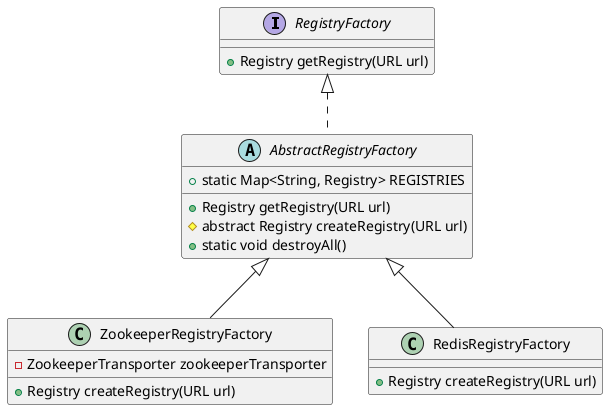 @startuml

interface RegistryFactory {
    + Registry getRegistry(URL url)
}

abstract class AbstractRegistryFactory implements RegistryFactory {
    + static Map<String, Registry> REGISTRIES
    + Registry getRegistry(URL url)
    # abstract Registry createRegistry(URL url)
    + static void destroyAll()
}

class ZookeeperRegistryFactory extends AbstractRegistryFactory {
    - ZookeeperTransporter zookeeperTransporter
    + Registry createRegistry(URL url)
}

class RedisRegistryFactory extends AbstractRegistryFactory {
    + Registry createRegistry(URL url)
}

@enduml